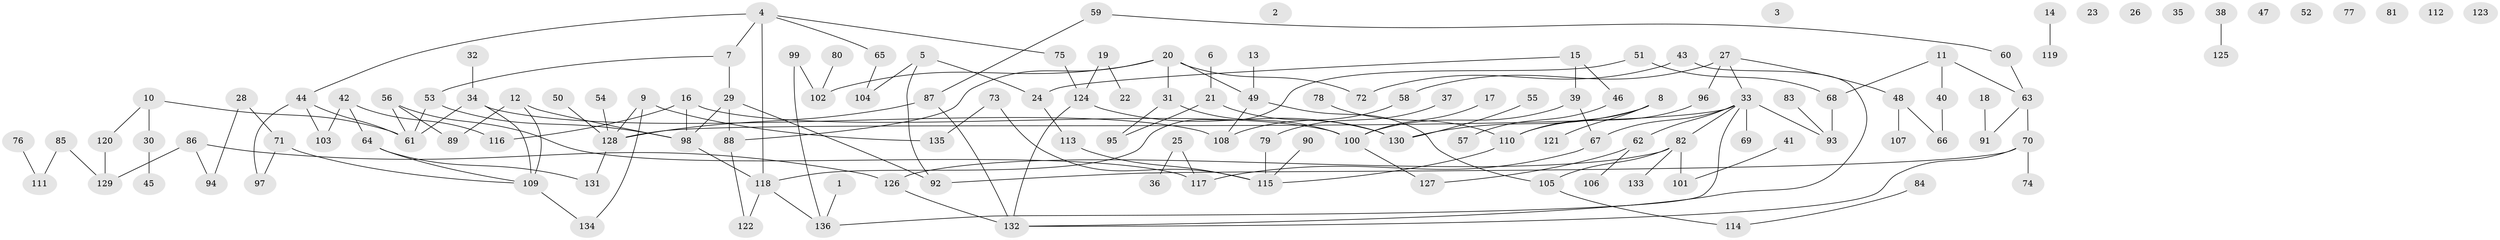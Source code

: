 // Generated by graph-tools (version 1.1) at 2025/00/03/09/25 03:00:53]
// undirected, 136 vertices, 157 edges
graph export_dot {
graph [start="1"]
  node [color=gray90,style=filled];
  1;
  2;
  3;
  4;
  5;
  6;
  7;
  8;
  9;
  10;
  11;
  12;
  13;
  14;
  15;
  16;
  17;
  18;
  19;
  20;
  21;
  22;
  23;
  24;
  25;
  26;
  27;
  28;
  29;
  30;
  31;
  32;
  33;
  34;
  35;
  36;
  37;
  38;
  39;
  40;
  41;
  42;
  43;
  44;
  45;
  46;
  47;
  48;
  49;
  50;
  51;
  52;
  53;
  54;
  55;
  56;
  57;
  58;
  59;
  60;
  61;
  62;
  63;
  64;
  65;
  66;
  67;
  68;
  69;
  70;
  71;
  72;
  73;
  74;
  75;
  76;
  77;
  78;
  79;
  80;
  81;
  82;
  83;
  84;
  85;
  86;
  87;
  88;
  89;
  90;
  91;
  92;
  93;
  94;
  95;
  96;
  97;
  98;
  99;
  100;
  101;
  102;
  103;
  104;
  105;
  106;
  107;
  108;
  109;
  110;
  111;
  112;
  113;
  114;
  115;
  116;
  117;
  118;
  119;
  120;
  121;
  122;
  123;
  124;
  125;
  126;
  127;
  128;
  129;
  130;
  131;
  132;
  133;
  134;
  135;
  136;
  1 -- 136;
  4 -- 7;
  4 -- 44;
  4 -- 65;
  4 -- 75;
  4 -- 118;
  5 -- 24;
  5 -- 92;
  5 -- 104;
  6 -- 21;
  7 -- 29;
  7 -- 53;
  8 -- 110;
  8 -- 121;
  8 -- 130;
  9 -- 128;
  9 -- 134;
  9 -- 135;
  10 -- 30;
  10 -- 61;
  10 -- 120;
  11 -- 40;
  11 -- 63;
  11 -- 68;
  12 -- 89;
  12 -- 98;
  12 -- 109;
  13 -- 49;
  14 -- 119;
  15 -- 24;
  15 -- 39;
  15 -- 46;
  16 -- 98;
  16 -- 100;
  16 -- 116;
  17 -- 100;
  18 -- 91;
  19 -- 22;
  19 -- 124;
  20 -- 31;
  20 -- 49;
  20 -- 72;
  20 -- 88;
  20 -- 102;
  21 -- 95;
  21 -- 130;
  24 -- 113;
  25 -- 36;
  25 -- 117;
  27 -- 33;
  27 -- 48;
  27 -- 58;
  27 -- 96;
  28 -- 71;
  28 -- 94;
  29 -- 88;
  29 -- 92;
  29 -- 98;
  30 -- 45;
  31 -- 95;
  31 -- 100;
  32 -- 34;
  33 -- 62;
  33 -- 67;
  33 -- 69;
  33 -- 82;
  33 -- 93;
  33 -- 128;
  33 -- 136;
  34 -- 61;
  34 -- 108;
  34 -- 109;
  37 -- 79;
  38 -- 125;
  39 -- 67;
  39 -- 100;
  40 -- 66;
  41 -- 101;
  42 -- 64;
  42 -- 103;
  42 -- 116;
  43 -- 72;
  43 -- 132;
  44 -- 61;
  44 -- 97;
  44 -- 103;
  46 -- 57;
  48 -- 66;
  48 -- 107;
  49 -- 105;
  49 -- 108;
  50 -- 128;
  51 -- 68;
  51 -- 118;
  53 -- 61;
  53 -- 98;
  54 -- 128;
  55 -- 130;
  56 -- 61;
  56 -- 89;
  56 -- 117;
  58 -- 108;
  59 -- 60;
  59 -- 87;
  60 -- 63;
  62 -- 106;
  62 -- 127;
  63 -- 70;
  63 -- 91;
  64 -- 109;
  64 -- 131;
  65 -- 104;
  67 -- 117;
  68 -- 93;
  70 -- 74;
  70 -- 92;
  70 -- 132;
  71 -- 97;
  71 -- 109;
  73 -- 115;
  73 -- 135;
  75 -- 124;
  76 -- 111;
  78 -- 110;
  79 -- 115;
  80 -- 102;
  82 -- 101;
  82 -- 105;
  82 -- 126;
  82 -- 133;
  83 -- 93;
  84 -- 114;
  85 -- 111;
  85 -- 129;
  86 -- 94;
  86 -- 126;
  86 -- 129;
  87 -- 128;
  87 -- 132;
  88 -- 122;
  90 -- 115;
  96 -- 110;
  98 -- 118;
  99 -- 102;
  99 -- 136;
  100 -- 127;
  105 -- 114;
  109 -- 134;
  110 -- 115;
  113 -- 115;
  118 -- 122;
  118 -- 136;
  120 -- 129;
  124 -- 130;
  124 -- 132;
  126 -- 132;
  128 -- 131;
}

